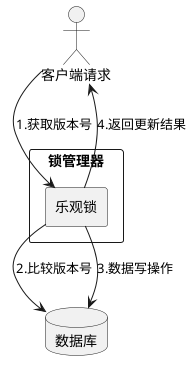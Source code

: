 @startuml
actor "客户端请求" as Client
rectangle "锁管理器" as LockManager {
    rectangle "乐观锁" as OptimisticLock
}
database "数据库" as DB

Client --> OptimisticLock : 1.获取版本号
OptimisticLock --> DB : 2.比较版本号
OptimisticLock --> DB : 3.数据写操作
OptimisticLock --> Client : 4.返回更新结果

@enduml